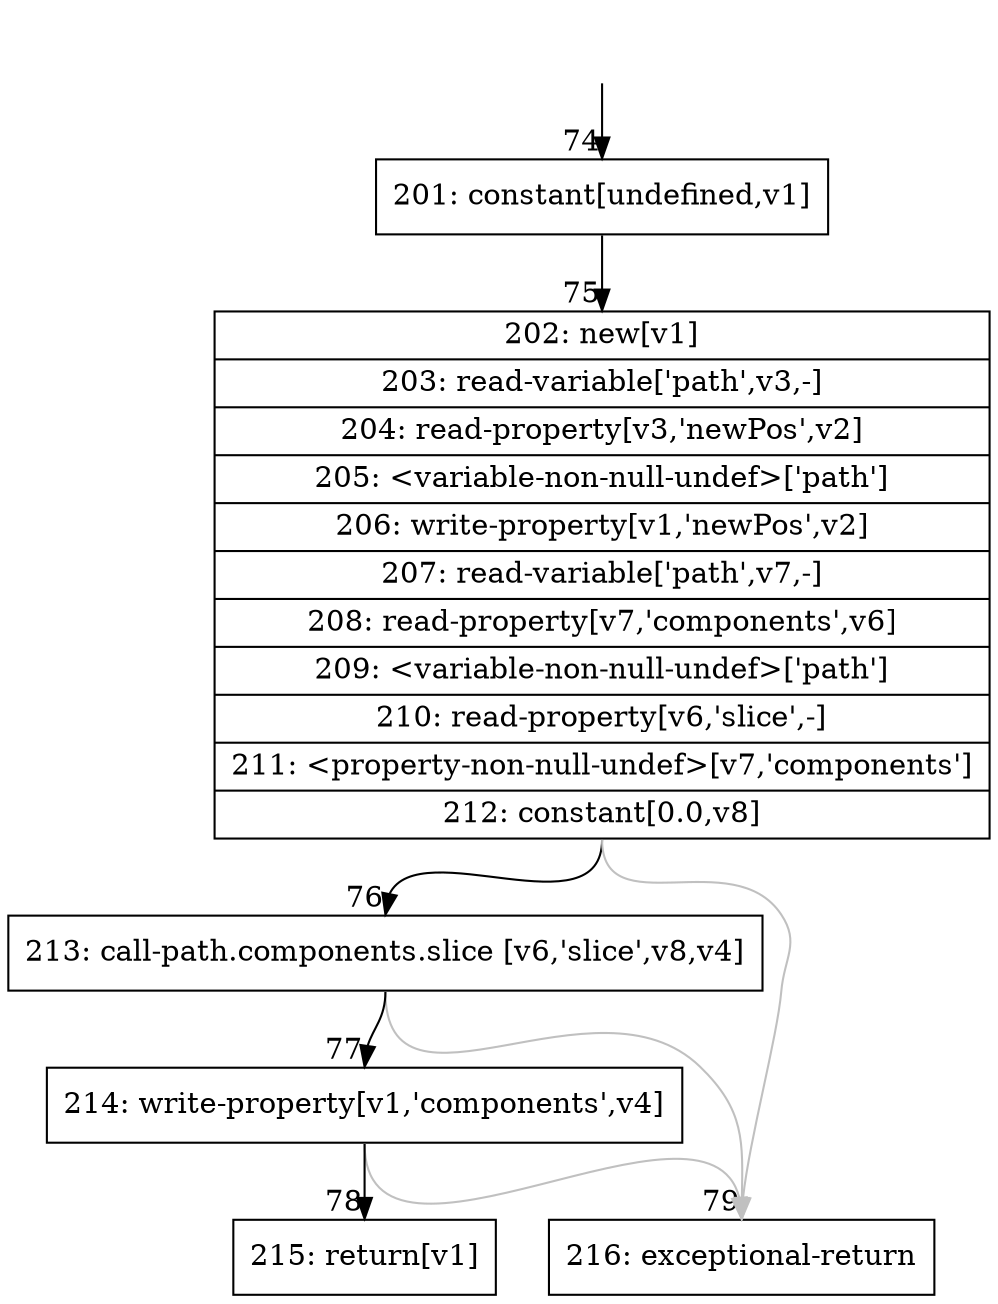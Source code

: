 digraph {
rankdir="TD"
BB_entry12[shape=none,label=""];
BB_entry12 -> BB74 [tailport=s, headport=n, headlabel="    74"]
BB74 [shape=record label="{201: constant[undefined,v1]}" ] 
BB74 -> BB75 [tailport=s, headport=n, headlabel="      75"]
BB75 [shape=record label="{202: new[v1]|203: read-variable['path',v3,-]|204: read-property[v3,'newPos',v2]|205: \<variable-non-null-undef\>['path']|206: write-property[v1,'newPos',v2]|207: read-variable['path',v7,-]|208: read-property[v7,'components',v6]|209: \<variable-non-null-undef\>['path']|210: read-property[v6,'slice',-]|211: \<property-non-null-undef\>[v7,'components']|212: constant[0.0,v8]}" ] 
BB75 -> BB76 [tailport=s, headport=n, headlabel="      76"]
BB75 -> BB79 [tailport=s, headport=n, color=gray, headlabel="      79"]
BB76 [shape=record label="{213: call-path.components.slice [v6,'slice',v8,v4]}" ] 
BB76 -> BB77 [tailport=s, headport=n, headlabel="      77"]
BB76 -> BB79 [tailport=s, headport=n, color=gray]
BB77 [shape=record label="{214: write-property[v1,'components',v4]}" ] 
BB77 -> BB78 [tailport=s, headport=n, headlabel="      78"]
BB77 -> BB79 [tailport=s, headport=n, color=gray]
BB78 [shape=record label="{215: return[v1]}" ] 
BB79 [shape=record label="{216: exceptional-return}" ] 
//#$~ 78
}
